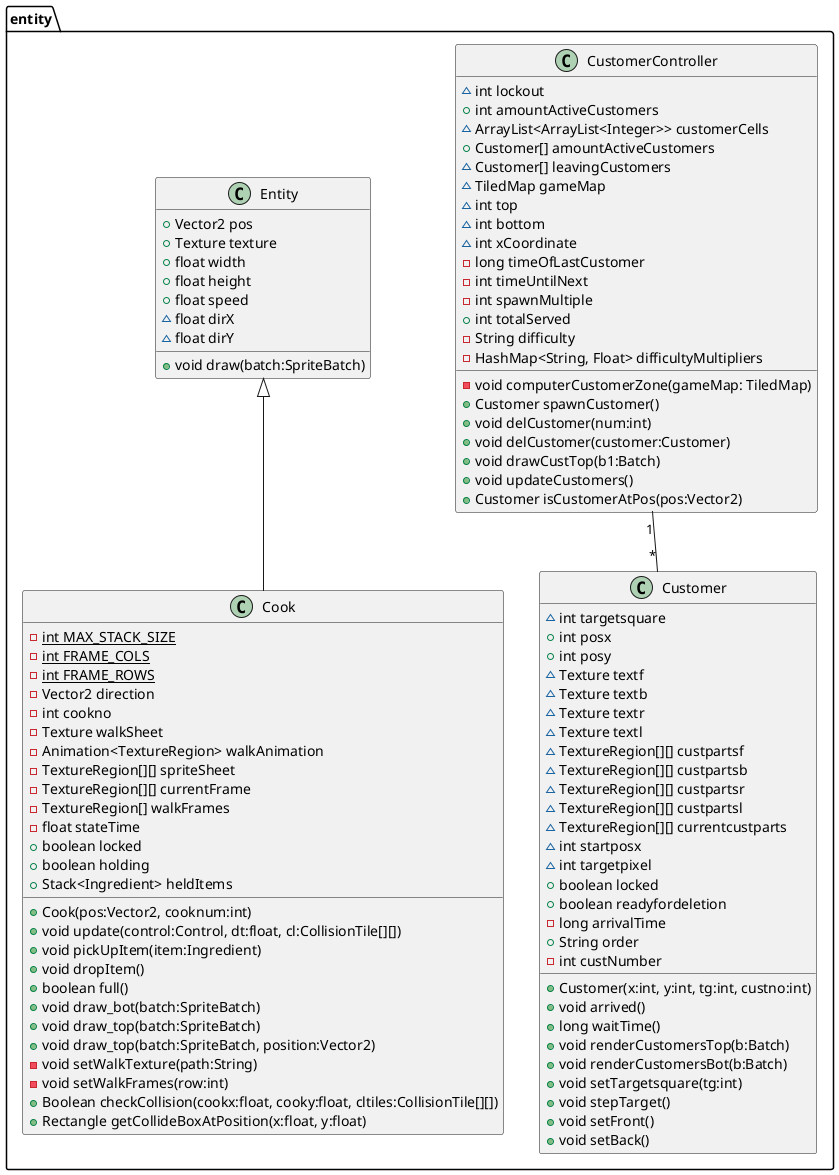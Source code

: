 @startuml
'https://plantuml.com/class-diagram
package "entity"{

CustomerController "1" -- "*" Customer

class Cook extends Entity{
-{static} int MAX_STACK_SIZE
-{static} int FRAME_COLS
-{static} int FRAME_ROWS
-Vector2 direction
-int cookno
-Texture walkSheet
-Animation<TextureRegion> walkAnimation
-TextureRegion[][] spriteSheet
-TextureRegion[][] currentFrame
-TextureRegion[] walkFrames
-float stateTime
+boolean locked
+boolean holding
+Stack<Ingredient> heldItems
+Cook(pos:Vector2, cooknum:int)
+void update(control:Control, dt:float, cl:CollisionTile[][])
+void pickUpItem(item:Ingredient)
+void dropItem()
+boolean full()
+void draw_bot(batch:SpriteBatch)
+void draw_top(batch:SpriteBatch)
+void draw_top(batch:SpriteBatch, position:Vector2)
-void setWalkTexture(path:String)
-void setWalkFrames(row:int)
+Boolean checkCollision(cookx:float, cooky:float, cltiles:CollisionTile[][])
+Rectangle getCollideBoxAtPosition(x:float, y:float)
}

class Customer{
~int targetsquare
+int posx
+int posy
~Texture textf
~Texture textb
~Texture textr
~Texture textl
~TextureRegion[][] custpartsf
~TextureRegion[][] custpartsb
~TextureRegion[][] custpartsr
~TextureRegion[][] custpartsl
~TextureRegion[][] currentcustparts
~int startposx
~int targetpixel
+boolean locked
+boolean readyfordeletion
-long arrivalTime
+String order
-int custNumber
+Customer(x:int, y:int, tg:int, custno:int)
+void arrived()
+long waitTime()
+void renderCustomersTop(b:Batch)
+void renderCustomersBot(b:Batch)
+void setTargetsquare(tg:int)
+void stepTarget()
+void setFront()
+void setBack()
}

class CustomerController{
~int lockout
+int amountActiveCustomers
~ArrayList<ArrayList<Integer>> customerCells
+Customer[] amountActiveCustomers
~Customer[] leavingCustomers
~TiledMap gameMap
~int top
~int bottom
~int xCoordinate
-long timeOfLastCustomer
-int timeUntilNext
-int spawnMultiple
+int totalServed
-String difficulty
-HashMap<String, Float> difficultyMultipliers
-void computerCustomerZone(gameMap: TiledMap)
+Customer spawnCustomer()
+void delCustomer(num:int)
+void delCustomer(customer:Customer)
+void drawCustTop(b1:Batch)
+void updateCustomers()
+Customer isCustomerAtPos(pos:Vector2)
}

class Entity{
+Vector2 pos
+Texture texture
+float width
+float height
+float speed
~float dirX
~float dirY
+void draw(batch:SpriteBatch)
}

}
@enduml
